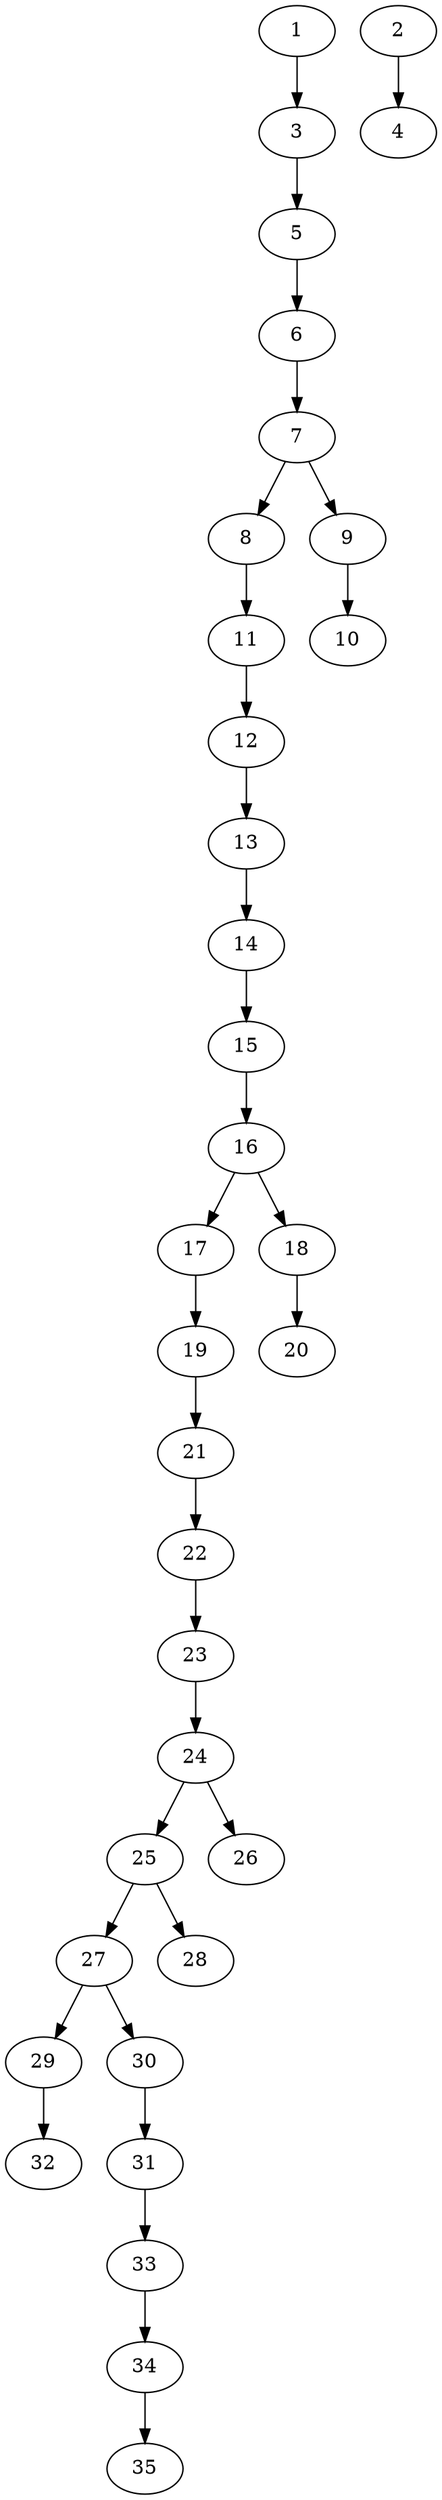 // DAG automatically generated by daggen at Thu Oct  3 14:05:36 2019
// ./daggen --dot -n 35 --ccr 0.4 --fat 0.3 --regular 0.9 --density 0.5 --mindata 5242880 --maxdata 52428800 
digraph G {
  1 [size="93168640", alpha="0.08", expect_size="37267456"] 
  1 -> 3 [size ="37267456"]
  2 [size="116229120", alpha="0.16", expect_size="46491648"] 
  2 -> 4 [size ="46491648"]
  3 [size="99212800", alpha="0.18", expect_size="39685120"] 
  3 -> 5 [size ="39685120"]
  4 [size="119311360", alpha="0.18", expect_size="47724544"] 
  5 [size="88768000", alpha="0.01", expect_size="35507200"] 
  5 -> 6 [size ="35507200"]
  6 [size="110622720", alpha="0.06", expect_size="44249088"] 
  6 -> 7 [size ="44249088"]
  7 [size="95400960", alpha="0.12", expect_size="38160384"] 
  7 -> 8 [size ="38160384"]
  7 -> 9 [size ="38160384"]
  8 [size="19765760", alpha="0.02", expect_size="7906304"] 
  8 -> 11 [size ="7906304"]
  9 [size="89894400", alpha="0.01", expect_size="35957760"] 
  9 -> 10 [size ="35957760"]
  10 [size="63713280", alpha="0.02", expect_size="25485312"] 
  11 [size="59358720", alpha="0.09", expect_size="23743488"] 
  11 -> 12 [size ="23743488"]
  12 [size="104294400", alpha="0.05", expect_size="41717760"] 
  12 -> 13 [size ="41717760"]
  13 [size="83522560", alpha="0.13", expect_size="33409024"] 
  13 -> 14 [size ="33409024"]
  14 [size="72934400", alpha="0.05", expect_size="29173760"] 
  14 -> 15 [size ="29173760"]
  15 [size="61470720", alpha="0.06", expect_size="24588288"] 
  15 -> 16 [size ="24588288"]
  16 [size="66234880", alpha="0.14", expect_size="26493952"] 
  16 -> 17 [size ="26493952"]
  16 -> 18 [size ="26493952"]
  17 [size="101424640", alpha="0.15", expect_size="40569856"] 
  17 -> 19 [size ="40569856"]
  18 [size="57126400", alpha="0.17", expect_size="22850560"] 
  18 -> 20 [size ="22850560"]
  19 [size="68531200", alpha="0.17", expect_size="27412480"] 
  19 -> 21 [size ="27412480"]
  20 [size="75537920", alpha="0.20", expect_size="30215168"] 
  21 [size="89454080", alpha="0.16", expect_size="35781632"] 
  21 -> 22 [size ="35781632"]
  22 [size="21708800", alpha="0.09", expect_size="8683520"] 
  22 -> 23 [size ="8683520"]
  23 [size="48253440", alpha="0.18", expect_size="19301376"] 
  23 -> 24 [size ="19301376"]
  24 [size="126100480", alpha="0.04", expect_size="50440192"] 
  24 -> 25 [size ="50440192"]
  24 -> 26 [size ="50440192"]
  25 [size="38522880", alpha="0.03", expect_size="15409152"] 
  25 -> 27 [size ="15409152"]
  25 -> 28 [size ="15409152"]
  26 [size="76620800", alpha="0.18", expect_size="30648320"] 
  27 [size="38430720", alpha="0.08", expect_size="15372288"] 
  27 -> 29 [size ="15372288"]
  27 -> 30 [size ="15372288"]
  28 [size="125578240", alpha="0.18", expect_size="50231296"] 
  29 [size="110671360", alpha="0.02", expect_size="44268544"] 
  29 -> 32 [size ="44268544"]
  30 [size="95272960", alpha="0.14", expect_size="38109184"] 
  30 -> 31 [size ="38109184"]
  31 [size="94433280", alpha="0.14", expect_size="37773312"] 
  31 -> 33 [size ="37773312"]
  32 [size="70248960", alpha="0.09", expect_size="28099584"] 
  33 [size="125844480", alpha="0.17", expect_size="50337792"] 
  33 -> 34 [size ="50337792"]
  34 [size="111393280", alpha="0.14", expect_size="44557312"] 
  34 -> 35 [size ="44557312"]
  35 [size="15142400", alpha="0.00", expect_size="6056960"] 
}
